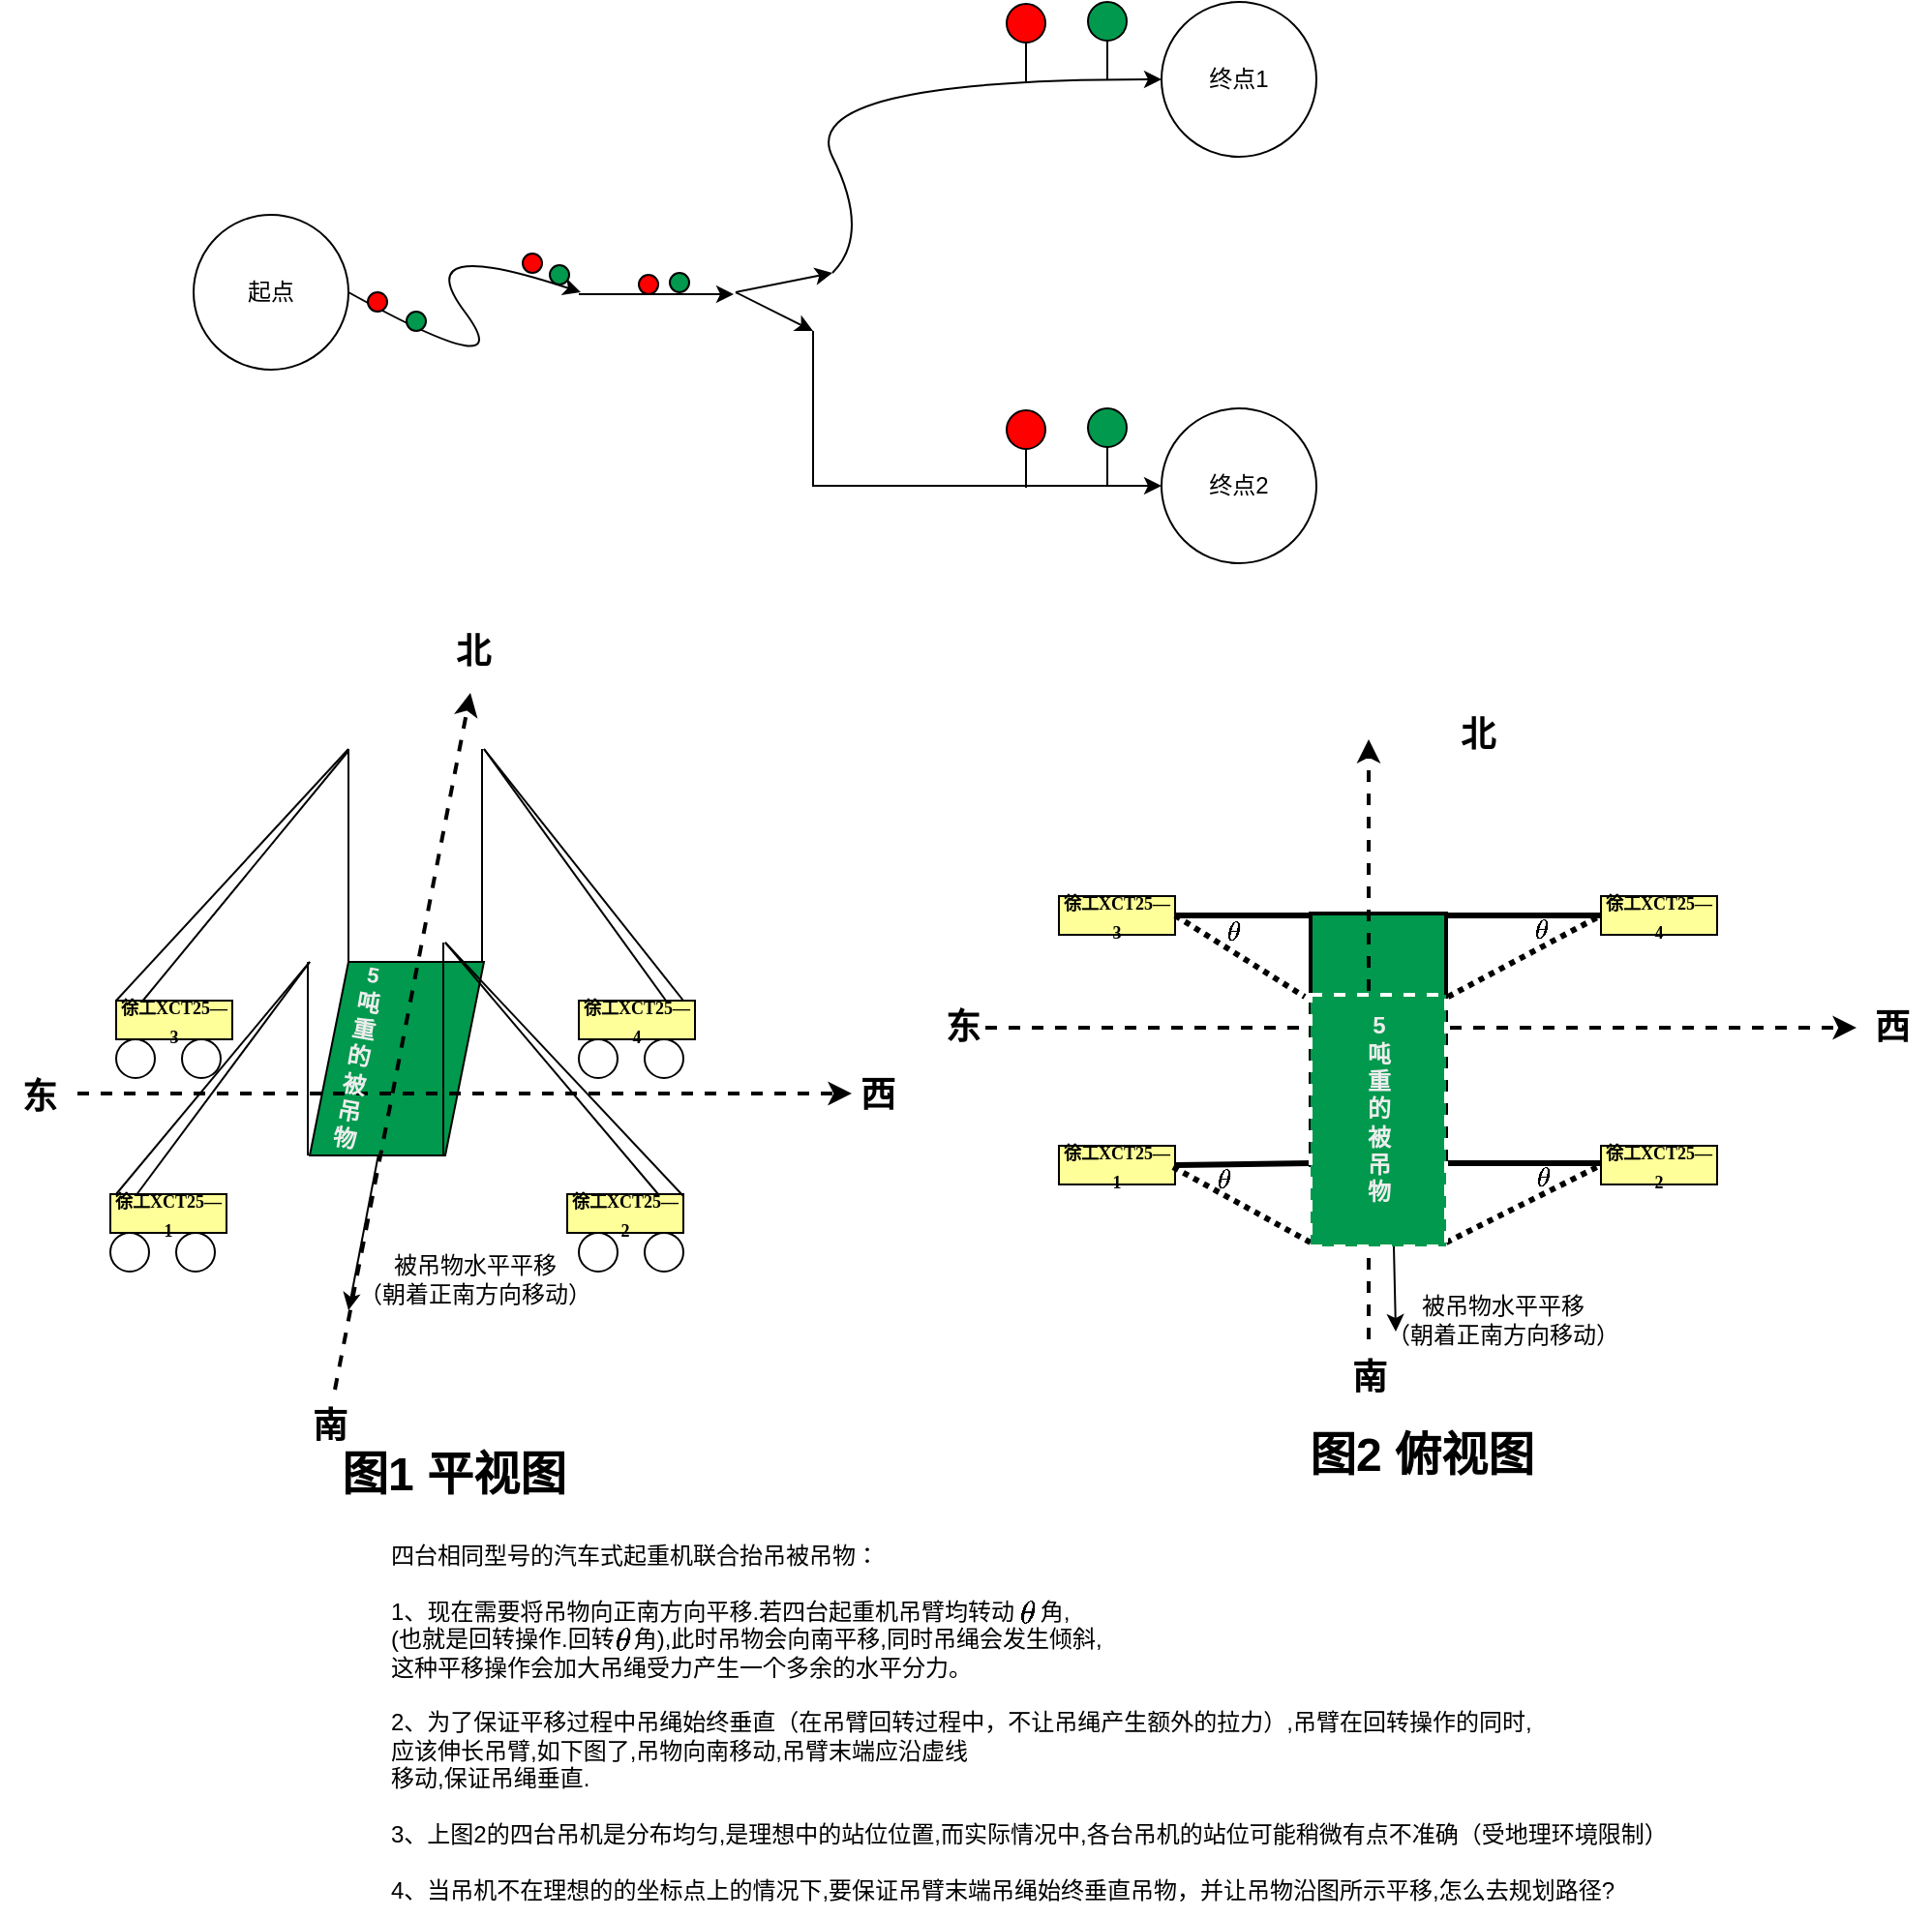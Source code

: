 <mxfile version="26.0.11">
  <diagram name="第 1 页" id="yO9kTaUimBpitbpSiqBW">
    <mxGraphModel dx="1674" dy="738" grid="0" gridSize="10" guides="1" tooltips="1" connect="1" arrows="1" fold="1" page="1" pageScale="1" pageWidth="827" pageHeight="1169" math="1" shadow="0">
      <root>
        <mxCell id="0" />
        <mxCell id="1" parent="0" />
        <mxCell id="OHiCeLRjC_9lza5a5SpA-1" value="起点" style="ellipse;whiteSpace=wrap;html=1;aspect=fixed;" parent="1" vertex="1">
          <mxGeometry x="110" y="250" width="80" height="80" as="geometry" />
        </mxCell>
        <mxCell id="OHiCeLRjC_9lza5a5SpA-2" value="终点2" style="ellipse;whiteSpace=wrap;html=1;aspect=fixed;" parent="1" vertex="1">
          <mxGeometry x="610" y="350" width="80" height="80" as="geometry" />
        </mxCell>
        <mxCell id="OHiCeLRjC_9lza5a5SpA-3" value="终点1" style="ellipse;whiteSpace=wrap;html=1;aspect=fixed;" parent="1" vertex="1">
          <mxGeometry x="610" y="140" width="80" height="80" as="geometry" />
        </mxCell>
        <mxCell id="OHiCeLRjC_9lza5a5SpA-4" value="" style="curved=1;endArrow=classic;html=1;rounded=0;" parent="1" edge="1">
          <mxGeometry width="50" height="50" relative="1" as="geometry">
            <mxPoint x="190" y="290" as="sourcePoint" />
            <mxPoint x="310" y="290" as="targetPoint" />
            <Array as="points">
              <mxPoint x="280" y="340" />
              <mxPoint x="220" y="260" />
            </Array>
          </mxGeometry>
        </mxCell>
        <mxCell id="OHiCeLRjC_9lza5a5SpA-5" value="" style="endArrow=classic;html=1;rounded=0;" parent="1" edge="1">
          <mxGeometry width="50" height="50" relative="1" as="geometry">
            <mxPoint x="309" y="291" as="sourcePoint" />
            <mxPoint x="389" y="291" as="targetPoint" />
          </mxGeometry>
        </mxCell>
        <mxCell id="OHiCeLRjC_9lza5a5SpA-6" value="" style="curved=1;endArrow=classic;html=1;rounded=0;entryX=0;entryY=0.5;entryDx=0;entryDy=0;" parent="1" target="OHiCeLRjC_9lza5a5SpA-3" edge="1">
          <mxGeometry width="50" height="50" relative="1" as="geometry">
            <mxPoint x="440" y="280" as="sourcePoint" />
            <mxPoint x="470" y="240" as="targetPoint" />
            <Array as="points">
              <mxPoint x="460" y="260" />
              <mxPoint x="420" y="180" />
            </Array>
          </mxGeometry>
        </mxCell>
        <mxCell id="OHiCeLRjC_9lza5a5SpA-7" value="" style="endArrow=classic;html=1;rounded=0;entryX=0;entryY=0.5;entryDx=0;entryDy=0;" parent="1" target="OHiCeLRjC_9lza5a5SpA-2" edge="1">
          <mxGeometry width="50" height="50" relative="1" as="geometry">
            <mxPoint x="430" y="310" as="sourcePoint" />
            <mxPoint x="380" y="420" as="targetPoint" />
            <Array as="points">
              <mxPoint x="430" y="390" />
            </Array>
          </mxGeometry>
        </mxCell>
        <mxCell id="OHiCeLRjC_9lza5a5SpA-8" value="" style="endArrow=classic;html=1;rounded=0;" parent="1" edge="1">
          <mxGeometry width="50" height="50" relative="1" as="geometry">
            <mxPoint x="390" y="290" as="sourcePoint" />
            <mxPoint x="440" y="280" as="targetPoint" />
          </mxGeometry>
        </mxCell>
        <mxCell id="OHiCeLRjC_9lza5a5SpA-9" value="" style="endArrow=classic;html=1;rounded=0;" parent="1" edge="1">
          <mxGeometry width="50" height="50" relative="1" as="geometry">
            <mxPoint x="390" y="290" as="sourcePoint" />
            <mxPoint x="430" y="310" as="targetPoint" />
          </mxGeometry>
        </mxCell>
        <mxCell id="OHiCeLRjC_9lza5a5SpA-12" value="" style="group" parent="1" vertex="1" connectable="0">
          <mxGeometry x="530" y="351" width="20" height="40" as="geometry" />
        </mxCell>
        <mxCell id="OHiCeLRjC_9lza5a5SpA-10" value="" style="ellipse;whiteSpace=wrap;html=1;aspect=fixed;fillColor=#FF0000;" parent="OHiCeLRjC_9lza5a5SpA-12" vertex="1">
          <mxGeometry width="20" height="20" as="geometry" />
        </mxCell>
        <mxCell id="OHiCeLRjC_9lza5a5SpA-11" value="" style="endArrow=none;html=1;rounded=0;entryX=0.5;entryY=1;entryDx=0;entryDy=0;" parent="OHiCeLRjC_9lza5a5SpA-12" target="OHiCeLRjC_9lza5a5SpA-10" edge="1">
          <mxGeometry width="50" height="50" relative="1" as="geometry">
            <mxPoint x="10" y="40" as="sourcePoint" />
            <mxPoint x="20" y="30" as="targetPoint" />
          </mxGeometry>
        </mxCell>
        <mxCell id="OHiCeLRjC_9lza5a5SpA-17" value="" style="group" parent="1" vertex="1" connectable="0">
          <mxGeometry x="572" y="350" width="20" height="40" as="geometry" />
        </mxCell>
        <mxCell id="OHiCeLRjC_9lza5a5SpA-18" value="" style="ellipse;whiteSpace=wrap;html=1;aspect=fixed;fillColor=#00994D;" parent="OHiCeLRjC_9lza5a5SpA-17" vertex="1">
          <mxGeometry width="20" height="20" as="geometry" />
        </mxCell>
        <mxCell id="OHiCeLRjC_9lza5a5SpA-19" value="" style="endArrow=none;html=1;rounded=0;entryX=0.5;entryY=1;entryDx=0;entryDy=0;" parent="OHiCeLRjC_9lza5a5SpA-17" target="OHiCeLRjC_9lza5a5SpA-18" edge="1">
          <mxGeometry width="50" height="50" relative="1" as="geometry">
            <mxPoint x="10" y="40" as="sourcePoint" />
            <mxPoint x="20" y="30" as="targetPoint" />
          </mxGeometry>
        </mxCell>
        <mxCell id="OHiCeLRjC_9lza5a5SpA-20" value="" style="group" parent="1" vertex="1" connectable="0">
          <mxGeometry x="530" y="141" width="20" height="40" as="geometry" />
        </mxCell>
        <mxCell id="OHiCeLRjC_9lza5a5SpA-21" value="" style="ellipse;whiteSpace=wrap;html=1;aspect=fixed;fillColor=#FF0000;" parent="OHiCeLRjC_9lza5a5SpA-20" vertex="1">
          <mxGeometry width="20" height="20" as="geometry" />
        </mxCell>
        <mxCell id="OHiCeLRjC_9lza5a5SpA-22" value="" style="endArrow=none;html=1;rounded=0;entryX=0.5;entryY=1;entryDx=0;entryDy=0;" parent="OHiCeLRjC_9lza5a5SpA-20" target="OHiCeLRjC_9lza5a5SpA-21" edge="1">
          <mxGeometry width="50" height="50" relative="1" as="geometry">
            <mxPoint x="10" y="40" as="sourcePoint" />
            <mxPoint x="20" y="30" as="targetPoint" />
          </mxGeometry>
        </mxCell>
        <mxCell id="OHiCeLRjC_9lza5a5SpA-23" value="" style="group" parent="1" vertex="1" connectable="0">
          <mxGeometry x="572" y="140" width="20" height="40" as="geometry" />
        </mxCell>
        <mxCell id="OHiCeLRjC_9lza5a5SpA-24" value="" style="ellipse;whiteSpace=wrap;html=1;aspect=fixed;fillColor=#00994D;" parent="OHiCeLRjC_9lza5a5SpA-23" vertex="1">
          <mxGeometry width="20" height="20" as="geometry" />
        </mxCell>
        <mxCell id="OHiCeLRjC_9lza5a5SpA-25" value="" style="endArrow=none;html=1;rounded=0;entryX=0.5;entryY=1;entryDx=0;entryDy=0;" parent="OHiCeLRjC_9lza5a5SpA-23" target="OHiCeLRjC_9lza5a5SpA-24" edge="1">
          <mxGeometry width="50" height="50" relative="1" as="geometry">
            <mxPoint x="10" y="40" as="sourcePoint" />
            <mxPoint x="20" y="30" as="targetPoint" />
          </mxGeometry>
        </mxCell>
        <mxCell id="OHiCeLRjC_9lza5a5SpA-26" value="" style="ellipse;whiteSpace=wrap;html=1;aspect=fixed;fillColor=#00994D;" parent="1" vertex="1">
          <mxGeometry x="220" y="300" width="10" height="10" as="geometry" />
        </mxCell>
        <mxCell id="OHiCeLRjC_9lza5a5SpA-27" value="" style="ellipse;whiteSpace=wrap;html=1;aspect=fixed;fillColor=#FF0000;" parent="1" vertex="1">
          <mxGeometry x="200" y="290" width="10" height="10" as="geometry" />
        </mxCell>
        <mxCell id="OHiCeLRjC_9lza5a5SpA-29" value="" style="ellipse;whiteSpace=wrap;html=1;aspect=fixed;fillColor=#FF0000;" parent="1" vertex="1">
          <mxGeometry x="280" y="270" width="10" height="10" as="geometry" />
        </mxCell>
        <mxCell id="OHiCeLRjC_9lza5a5SpA-31" value="" style="ellipse;whiteSpace=wrap;html=1;aspect=fixed;fillColor=#00994D;" parent="1" vertex="1">
          <mxGeometry x="294" y="276" width="10" height="10" as="geometry" />
        </mxCell>
        <mxCell id="OHiCeLRjC_9lza5a5SpA-32" value="" style="ellipse;whiteSpace=wrap;html=1;aspect=fixed;fillColor=#00994D;" parent="1" vertex="1">
          <mxGeometry x="356" y="280" width="10" height="10" as="geometry" />
        </mxCell>
        <mxCell id="OHiCeLRjC_9lza5a5SpA-34" value="" style="ellipse;whiteSpace=wrap;html=1;aspect=fixed;fillColor=#FF0000;" parent="1" vertex="1">
          <mxGeometry x="340" y="281" width="10" height="10" as="geometry" />
        </mxCell>
        <mxCell id="OHiCeLRjC_9lza5a5SpA-35" value="&lt;div&gt;&lt;span style=&quot;background-color: transparent; color: light-dark(rgb(0, 0, 0), rgb(255, 255, 255));&quot;&gt;四台相同型号的汽车式起重机联合抬吊被吊物：&lt;/span&gt;&lt;/div&gt;&lt;div&gt;&lt;span style=&quot;background-color: transparent; color: light-dark(rgb(0, 0, 0), rgb(255, 255, 255));&quot;&gt;&lt;br&gt;&lt;/span&gt;&lt;/div&gt;&lt;div&gt;&lt;span style=&quot;background-color: transparent; color: light-dark(rgb(0, 0, 0), rgb(255, 255, 255));&quot;&gt;1、&lt;/span&gt;&lt;span style=&quot;background-color: transparent; color: light-dark(rgb(0, 0, 0), rgb(255, 255, 255));&quot;&gt;现在需要将吊物向正南方向平移.若四台起重机吊臂均转动&amp;nbsp; &amp;nbsp; 角,&lt;/span&gt;&lt;/div&gt;&lt;div style=&quot;&quot;&gt;(也就是回转操作.回转&amp;nbsp; &amp;nbsp;角),此时吊物会向南平移,同时吊绳&lt;span style=&quot;background-color: transparent; color: light-dark(rgb(0, 0, 0), rgb(255, 255, 255));&quot;&gt;会发生倾斜,&lt;/span&gt;&lt;/div&gt;&lt;div style=&quot;&quot;&gt;&lt;span style=&quot;background-color: transparent; color: light-dark(rgb(0, 0, 0), rgb(255, 255, 255));&quot;&gt;这种平移操作会加大吊绳受力产生一个多余&lt;/span&gt;&lt;span style=&quot;background-color: transparent; color: light-dark(rgb(0, 0, 0), rgb(255, 255, 255));&quot;&gt;的水平分力。&lt;/span&gt;&lt;/div&gt;&lt;div style=&quot;&quot;&gt;&lt;span style=&quot;background-color: transparent; color: light-dark(rgb(0, 0, 0), rgb(255, 255, 255));&quot;&gt;&lt;br&gt;&lt;/span&gt;&lt;/div&gt;&lt;div style=&quot;&quot;&gt;&lt;span style=&quot;background-color: transparent; color: light-dark(rgb(0, 0, 0), rgb(255, 255, 255));&quot;&gt;2、为了保证平移过程中吊绳始终垂直（在吊臂回转过程中，不让吊绳产生额外的拉力）,吊臂在回转操作的同时,&lt;/span&gt;&lt;/div&gt;&lt;div&gt;应该伸长吊臂,如下图了,吊物向南移动,吊臂末端应沿虚线&lt;/div&gt;&lt;div&gt;移动,保证吊绳垂直.&lt;/div&gt;&lt;div&gt;&lt;br&gt;&lt;/div&gt;&lt;div&gt;3、上图2的四台吊机是分布均匀,是理想中的站位位置,&lt;span style=&quot;background-color: transparent; color: light-dark(rgb(0, 0, 0), rgb(255, 255, 255));&quot;&gt;而实际情况中,各台吊机的站位可能稍微有点不准确（受地理环境限制）&lt;/span&gt;&lt;/div&gt;&lt;div&gt;&lt;br&gt;&lt;/div&gt;&lt;div&gt;4、当吊机不在理想的&lt;span style=&quot;background-color: transparent; color: light-dark(rgb(0, 0, 0), rgb(255, 255, 255));&quot;&gt;的坐标点上的情况下,要保证吊臂&lt;/span&gt;&lt;span style=&quot;background-color: transparent; color: light-dark(rgb(0, 0, 0), rgb(255, 255, 255));&quot;&gt;末端吊绳始终垂直吊物，并让吊物沿图所示平移,怎么去规划路径?&lt;/span&gt;&lt;/div&gt;" style="text;html=1;align=left;verticalAlign=middle;resizable=0;points=[];autosize=1;strokeColor=none;fillColor=none;" parent="1" vertex="1">
          <mxGeometry x="210" y="929" width="680" height="200" as="geometry" />
        </mxCell>
        <mxCell id="OHiCeLRjC_9lza5a5SpA-37" value="" style="endArrow=none;html=1;rounded=0;exitX=0;exitY=0;exitDx=0;exitDy=0;" parent="1" source="OHiCeLRjC_9lza5a5SpA-40" edge="1">
          <mxGeometry width="50" height="50" relative="1" as="geometry">
            <mxPoint x="80" y="656" as="sourcePoint" />
            <mxPoint x="190" y="526" as="targetPoint" />
          </mxGeometry>
        </mxCell>
        <mxCell id="OHiCeLRjC_9lza5a5SpA-39" value="" style="endArrow=none;html=1;rounded=0;" parent="1" edge="1">
          <mxGeometry width="50" height="50" relative="1" as="geometry">
            <mxPoint x="83" y="657" as="sourcePoint" />
            <mxPoint x="190" y="527" as="targetPoint" />
          </mxGeometry>
        </mxCell>
        <mxCell id="OHiCeLRjC_9lza5a5SpA-40" value="&lt;b&gt;&lt;span style=&quot;font-family: 宋体;&quot;&gt;&lt;font style=&quot;font-size: 9px;&quot;&gt;&lt;font face=&quot;宋体&quot;&gt;徐工&lt;/font&gt;&lt;font face=&quot;Calibri&quot;&gt;XCT25—3&lt;/font&gt;&lt;/font&gt;&lt;/span&gt;&lt;/b&gt;" style="rounded=0;whiteSpace=wrap;html=1;fillColor=light-dark(#FFFF99,#EDEDED);" parent="1" vertex="1">
          <mxGeometry x="70" y="656" width="60" height="20" as="geometry" />
        </mxCell>
        <mxCell id="OHiCeLRjC_9lza5a5SpA-41" value="" style="ellipse;whiteSpace=wrap;html=1;aspect=fixed;" parent="1" vertex="1">
          <mxGeometry x="70" y="676" width="20" height="20" as="geometry" />
        </mxCell>
        <mxCell id="OHiCeLRjC_9lza5a5SpA-42" value="" style="ellipse;whiteSpace=wrap;html=1;aspect=fixed;" parent="1" vertex="1">
          <mxGeometry x="104" y="676" width="20" height="20" as="geometry" />
        </mxCell>
        <mxCell id="OHiCeLRjC_9lza5a5SpA-43" value="" style="endArrow=none;html=1;rounded=0;" parent="1" edge="1">
          <mxGeometry width="50" height="50" relative="1" as="geometry">
            <mxPoint x="190" y="636" as="sourcePoint" />
            <mxPoint x="190" y="526" as="targetPoint" />
          </mxGeometry>
        </mxCell>
        <mxCell id="OHiCeLRjC_9lza5a5SpA-44" value="" style="endArrow=none;html=1;rounded=0;" parent="1" edge="1">
          <mxGeometry width="50" height="50" relative="1" as="geometry">
            <mxPoint x="70" y="756" as="sourcePoint" />
            <mxPoint x="170" y="636" as="targetPoint" />
          </mxGeometry>
        </mxCell>
        <mxCell id="OHiCeLRjC_9lza5a5SpA-45" value="" style="endArrow=none;html=1;rounded=0;" parent="1" edge="1">
          <mxGeometry width="50" height="50" relative="1" as="geometry">
            <mxPoint x="80" y="757" as="sourcePoint" />
            <mxPoint x="170" y="636" as="targetPoint" />
          </mxGeometry>
        </mxCell>
        <mxCell id="OHiCeLRjC_9lza5a5SpA-46" value="&lt;p class=&quot;MsoNormal&quot;&gt;&lt;b&gt;&lt;span style=&quot;font-family: 宋体;&quot;&gt;&lt;font style=&quot;font-size: 9px;&quot;&gt;&lt;font style=&quot;&quot; face=&quot;宋体&quot;&gt;徐工&lt;/font&gt;&lt;font style=&quot;&quot; face=&quot;Calibri&quot;&gt;XCT25—1&lt;/font&gt;&lt;/font&gt;&lt;/span&gt;&lt;/b&gt;&lt;/p&gt;" style="rounded=0;whiteSpace=wrap;html=1;fillColor=#FFFF99;" parent="1" vertex="1">
          <mxGeometry x="67" y="756" width="60" height="20" as="geometry" />
        </mxCell>
        <mxCell id="OHiCeLRjC_9lza5a5SpA-47" value="" style="ellipse;whiteSpace=wrap;html=1;aspect=fixed;" parent="1" vertex="1">
          <mxGeometry x="67" y="776" width="20" height="20" as="geometry" />
        </mxCell>
        <mxCell id="OHiCeLRjC_9lza5a5SpA-48" value="" style="ellipse;whiteSpace=wrap;html=1;aspect=fixed;" parent="1" vertex="1">
          <mxGeometry x="101" y="776" width="20" height="20" as="geometry" />
        </mxCell>
        <mxCell id="OHiCeLRjC_9lza5a5SpA-50" value="" style="endArrow=none;html=1;rounded=0;" parent="1" edge="1">
          <mxGeometry width="50" height="50" relative="1" as="geometry">
            <mxPoint x="363" y="656" as="sourcePoint" />
            <mxPoint x="260" y="526" as="targetPoint" />
          </mxGeometry>
        </mxCell>
        <mxCell id="OHiCeLRjC_9lza5a5SpA-51" value="" style="endArrow=none;html=1;rounded=0;exitX=0.75;exitY=0;exitDx=0;exitDy=0;" parent="1" source="OHiCeLRjC_9lza5a5SpA-52" edge="1">
          <mxGeometry width="50" height="50" relative="1" as="geometry">
            <mxPoint x="366" y="657" as="sourcePoint" />
            <mxPoint x="260" y="526" as="targetPoint" />
          </mxGeometry>
        </mxCell>
        <mxCell id="OHiCeLRjC_9lza5a5SpA-52" value="&lt;b&gt;&lt;span style=&quot;font-family: 宋体;&quot;&gt;&lt;font style=&quot;font-size: 9px;&quot;&gt;&lt;font face=&quot;宋体&quot;&gt;徐工&lt;/font&gt;&lt;font face=&quot;Calibri&quot;&gt;XCT25—4&lt;/font&gt;&lt;/font&gt;&lt;/span&gt;&lt;/b&gt;" style="rounded=0;whiteSpace=wrap;html=1;flipH=1;fillColor=#FFFF99;" parent="1" vertex="1">
          <mxGeometry x="309" y="656" width="60" height="20" as="geometry" />
        </mxCell>
        <mxCell id="OHiCeLRjC_9lza5a5SpA-53" value="" style="ellipse;whiteSpace=wrap;html=1;aspect=fixed;flipH=1;" parent="1" vertex="1">
          <mxGeometry x="309" y="676" width="20" height="20" as="geometry" />
        </mxCell>
        <mxCell id="OHiCeLRjC_9lza5a5SpA-54" value="" style="ellipse;whiteSpace=wrap;html=1;aspect=fixed;flipH=1;" parent="1" vertex="1">
          <mxGeometry x="343" y="676" width="20" height="20" as="geometry" />
        </mxCell>
        <mxCell id="OHiCeLRjC_9lza5a5SpA-55" value="" style="endArrow=none;html=1;rounded=0;" parent="1" edge="1">
          <mxGeometry width="50" height="50" relative="1" as="geometry">
            <mxPoint x="259" y="636" as="sourcePoint" />
            <mxPoint x="259" y="526" as="targetPoint" />
          </mxGeometry>
        </mxCell>
        <mxCell id="OHiCeLRjC_9lza5a5SpA-58" value="&lt;b&gt;&lt;span style=&quot;font-family: 宋体;&quot;&gt;&lt;font style=&quot;font-size: 9px;&quot;&gt;&lt;font face=&quot;宋体&quot;&gt;徐工&lt;/font&gt;&lt;font face=&quot;Calibri&quot;&gt;XCT25—2&lt;/font&gt;&lt;/font&gt;&lt;/span&gt;&lt;/b&gt;" style="rounded=0;whiteSpace=wrap;html=1;flipH=1;fillColor=#FFFF99;" parent="1" vertex="1">
          <mxGeometry x="303" y="756" width="60" height="20" as="geometry" />
        </mxCell>
        <mxCell id="OHiCeLRjC_9lza5a5SpA-59" value="" style="ellipse;whiteSpace=wrap;html=1;aspect=fixed;flipH=1;" parent="1" vertex="1">
          <mxGeometry x="309" y="776" width="20" height="20" as="geometry" />
        </mxCell>
        <mxCell id="OHiCeLRjC_9lza5a5SpA-60" value="" style="ellipse;whiteSpace=wrap;html=1;aspect=fixed;flipH=1;" parent="1" vertex="1">
          <mxGeometry x="343" y="776" width="20" height="20" as="geometry" />
        </mxCell>
        <mxCell id="OHiCeLRjC_9lza5a5SpA-62" value="" style="shape=parallelogram;perimeter=parallelogramPerimeter;whiteSpace=wrap;html=1;fixedSize=1;fillColor=#00994D;" parent="1" vertex="1">
          <mxGeometry x="170" y="636" width="90" height="100" as="geometry" />
        </mxCell>
        <mxCell id="OHiCeLRjC_9lza5a5SpA-49" value="" style="endArrow=none;html=1;rounded=0;" parent="1" edge="1">
          <mxGeometry width="50" height="50" relative="1" as="geometry">
            <mxPoint x="169" y="736" as="sourcePoint" />
            <mxPoint x="169" y="636" as="targetPoint" />
          </mxGeometry>
        </mxCell>
        <mxCell id="OHiCeLRjC_9lza5a5SpA-61" value="" style="endArrow=none;html=1;rounded=0;" parent="1" edge="1">
          <mxGeometry width="50" height="50" relative="1" as="geometry">
            <mxPoint x="239" y="736" as="sourcePoint" />
            <mxPoint x="239" y="626" as="targetPoint" />
          </mxGeometry>
        </mxCell>
        <mxCell id="OHiCeLRjC_9lza5a5SpA-57" value="" style="endArrow=none;html=1;rounded=0;" parent="1" edge="1">
          <mxGeometry width="50" height="50" relative="1" as="geometry">
            <mxPoint x="363" y="757" as="sourcePoint" />
            <mxPoint x="240" y="626" as="targetPoint" />
          </mxGeometry>
        </mxCell>
        <mxCell id="OHiCeLRjC_9lza5a5SpA-56" value="" style="endArrow=none;html=1;rounded=0;" parent="1" edge="1">
          <mxGeometry width="50" height="50" relative="1" as="geometry">
            <mxPoint x="350" y="756" as="sourcePoint" />
            <mxPoint x="240" y="626" as="targetPoint" />
          </mxGeometry>
        </mxCell>
        <mxCell id="OHiCeLRjC_9lza5a5SpA-63" value="" style="endArrow=classic;html=1;rounded=0;" parent="1" source="OHiCeLRjC_9lza5a5SpA-62" edge="1">
          <mxGeometry width="50" height="50" relative="1" as="geometry">
            <mxPoint x="200" y="866" as="sourcePoint" />
            <mxPoint x="190" y="816" as="targetPoint" />
          </mxGeometry>
        </mxCell>
        <mxCell id="OHiCeLRjC_9lza5a5SpA-65" value="" style="endArrow=classic;html=1;rounded=0;strokeWidth=2;dashed=1;" parent="1" edge="1">
          <mxGeometry width="50" height="50" relative="1" as="geometry">
            <mxPoint x="50" y="704" as="sourcePoint" />
            <mxPoint x="450" y="704" as="targetPoint" />
          </mxGeometry>
        </mxCell>
        <mxCell id="OHiCeLRjC_9lza5a5SpA-66" value="" style="endArrow=classic;html=1;rounded=0;strokeWidth=2;dashed=1;" parent="1" edge="1">
          <mxGeometry width="50" height="50" relative="1" as="geometry">
            <mxPoint x="183" y="857" as="sourcePoint" />
            <mxPoint x="253" y="497" as="targetPoint" />
          </mxGeometry>
        </mxCell>
        <mxCell id="OHiCeLRjC_9lza5a5SpA-67" value="&lt;font style=&quot;font-size: 18px;&quot;&gt;&lt;b&gt;东&lt;/b&gt;&lt;/font&gt;" style="text;html=1;align=center;verticalAlign=middle;resizable=0;points=[];autosize=1;strokeColor=none;fillColor=none;" parent="1" vertex="1">
          <mxGeometry x="10" y="686" width="40" height="40" as="geometry" />
        </mxCell>
        <mxCell id="OHiCeLRjC_9lza5a5SpA-68" value="&lt;span style=&quot;font-size: 18px;&quot;&gt;&lt;b&gt;南&lt;/b&gt;&lt;/span&gt;" style="text;html=1;align=center;verticalAlign=middle;resizable=0;points=[];autosize=1;strokeColor=none;fillColor=none;" parent="1" vertex="1">
          <mxGeometry x="160" y="856" width="40" height="40" as="geometry" />
        </mxCell>
        <mxCell id="OHiCeLRjC_9lza5a5SpA-69" value="&lt;font style=&quot;font-size: 18px;&quot;&gt;&lt;b&gt;西&lt;/b&gt;&lt;/font&gt;" style="text;html=1;align=center;verticalAlign=middle;resizable=0;points=[];autosize=1;strokeColor=none;fillColor=none;" parent="1" vertex="1">
          <mxGeometry x="443" y="685" width="40" height="40" as="geometry" />
        </mxCell>
        <mxCell id="OHiCeLRjC_9lza5a5SpA-70" value="&lt;font style=&quot;font-size: 18px;&quot;&gt;&lt;b&gt;北&lt;/b&gt;&lt;/font&gt;" style="text;html=1;align=center;verticalAlign=middle;resizable=0;points=[];autosize=1;strokeColor=none;fillColor=none;" parent="1" vertex="1">
          <mxGeometry x="234" y="456" width="40" height="40" as="geometry" />
        </mxCell>
        <mxCell id="OHiCeLRjC_9lza5a5SpA-71" value="" style="rounded=0;whiteSpace=wrap;html=1;fillColor=#00994D;strokeWidth=2;" parent="1" vertex="1">
          <mxGeometry x="687" y="611" width="70" height="130" as="geometry" />
        </mxCell>
        <mxCell id="OHiCeLRjC_9lza5a5SpA-72" value="" style="endArrow=none;html=1;rounded=0;entryX=0;entryY=0;entryDx=0;entryDy=0;strokeWidth=3;exitX=1;exitY=0.5;exitDx=0;exitDy=0;" parent="1" source="OHiCeLRjC_9lza5a5SpA-74" edge="1">
          <mxGeometry width="50" height="50" relative="1" as="geometry">
            <mxPoint x="597" y="612" as="sourcePoint" />
            <mxPoint x="687" y="612" as="targetPoint" />
          </mxGeometry>
        </mxCell>
        <mxCell id="OHiCeLRjC_9lza5a5SpA-74" value="&lt;b&gt;&lt;span style=&quot;font-family: 宋体;&quot;&gt;&lt;font style=&quot;font-size: 9px;&quot;&gt;&lt;font face=&quot;宋体&quot;&gt;徐工&lt;/font&gt;&lt;font face=&quot;Calibri&quot;&gt;XCT25—3&lt;/font&gt;&lt;/font&gt;&lt;/span&gt;&lt;/b&gt;" style="rounded=0;whiteSpace=wrap;html=1;fillColor=light-dark(#FFFF99,#EDEDED);" parent="1" vertex="1">
          <mxGeometry x="557" y="602" width="60" height="20" as="geometry" />
        </mxCell>
        <mxCell id="OHiCeLRjC_9lza5a5SpA-75" value="" style="endArrow=none;html=1;rounded=0;entryX=0;entryY=0;entryDx=0;entryDy=0;strokeWidth=3;exitX=1;exitY=0.5;exitDx=0;exitDy=0;" parent="1" source="OHiCeLRjC_9lza5a5SpA-76" edge="1">
          <mxGeometry width="50" height="50" relative="1" as="geometry">
            <mxPoint x="597" y="740" as="sourcePoint" />
            <mxPoint x="687" y="740" as="targetPoint" />
          </mxGeometry>
        </mxCell>
        <mxCell id="OHiCeLRjC_9lza5a5SpA-76" value="&lt;b&gt;&lt;span style=&quot;font-family: 宋体;&quot;&gt;&lt;font style=&quot;font-size: 9px;&quot;&gt;&lt;font face=&quot;宋体&quot;&gt;徐工&lt;/font&gt;&lt;font face=&quot;Calibri&quot;&gt;XCT25—1&lt;/font&gt;&lt;/font&gt;&lt;/span&gt;&lt;/b&gt;" style="rounded=0;whiteSpace=wrap;html=1;fillColor=light-dark(#FFFF99,#EDEDED);" parent="1" vertex="1">
          <mxGeometry x="557" y="731" width="60" height="20" as="geometry" />
        </mxCell>
        <mxCell id="OHiCeLRjC_9lza5a5SpA-77" value="&lt;b&gt;&lt;span style=&quot;font-family: 宋体;&quot;&gt;&lt;font style=&quot;font-size: 9px;&quot;&gt;&lt;font face=&quot;宋体&quot;&gt;徐工&lt;/font&gt;&lt;font face=&quot;Calibri&quot;&gt;XCT25—4&lt;/font&gt;&lt;/font&gt;&lt;/span&gt;&lt;/b&gt;" style="rounded=0;whiteSpace=wrap;html=1;fillColor=light-dark(#FFFF99,#EDEDED);" parent="1" vertex="1">
          <mxGeometry x="837" y="602" width="60" height="20" as="geometry" />
        </mxCell>
        <mxCell id="OHiCeLRjC_9lza5a5SpA-78" value="&lt;b&gt;&lt;span style=&quot;font-family: 宋体;&quot;&gt;&lt;font style=&quot;font-size: 9px;&quot;&gt;&lt;font face=&quot;宋体&quot;&gt;徐工&lt;/font&gt;&lt;font face=&quot;Calibri&quot;&gt;XCT25—2&lt;/font&gt;&lt;/font&gt;&lt;/span&gt;&lt;/b&gt;" style="rounded=0;whiteSpace=wrap;html=1;fillColor=light-dark(#FFFF99,#EDEDED);" parent="1" vertex="1">
          <mxGeometry x="837" y="731" width="60" height="20" as="geometry" />
        </mxCell>
        <mxCell id="OHiCeLRjC_9lza5a5SpA-79" value="" style="endArrow=none;html=1;rounded=0;entryX=0;entryY=0;entryDx=0;entryDy=0;strokeWidth=3;" parent="1" edge="1">
          <mxGeometry width="50" height="50" relative="1" as="geometry">
            <mxPoint x="757" y="740" as="sourcePoint" />
            <mxPoint x="837" y="740" as="targetPoint" />
          </mxGeometry>
        </mxCell>
        <mxCell id="OHiCeLRjC_9lza5a5SpA-80" value="" style="endArrow=none;html=1;rounded=0;entryX=0;entryY=0;entryDx=0;entryDy=0;strokeWidth=3;" parent="1" edge="1">
          <mxGeometry width="50" height="50" relative="1" as="geometry">
            <mxPoint x="757" y="612" as="sourcePoint" />
            <mxPoint x="837" y="612" as="targetPoint" />
          </mxGeometry>
        </mxCell>
        <mxCell id="OHiCeLRjC_9lza5a5SpA-84" value="" style="endArrow=classic;html=1;rounded=0;strokeWidth=2;dashed=1;" parent="1" edge="1">
          <mxGeometry width="50" height="50" relative="1" as="geometry">
            <mxPoint x="519" y="670" as="sourcePoint" />
            <mxPoint x="969" y="670" as="targetPoint" />
          </mxGeometry>
        </mxCell>
        <mxCell id="OHiCeLRjC_9lza5a5SpA-85" value="" style="endArrow=classic;html=1;rounded=0;strokeWidth=2;dashed=1;" parent="1" edge="1">
          <mxGeometry width="50" height="50" relative="1" as="geometry">
            <mxPoint x="717" y="831" as="sourcePoint" />
            <mxPoint x="717" y="521" as="targetPoint" />
          </mxGeometry>
        </mxCell>
        <mxCell id="OHiCeLRjC_9lza5a5SpA-86" value="&lt;font style=&quot;font-size: 18px;&quot;&gt;&lt;b&gt;东&lt;/b&gt;&lt;/font&gt;" style="text;html=1;align=center;verticalAlign=middle;resizable=0;points=[];autosize=1;strokeColor=none;fillColor=none;" parent="1" vertex="1">
          <mxGeometry x="487" y="650" width="40" height="40" as="geometry" />
        </mxCell>
        <mxCell id="OHiCeLRjC_9lza5a5SpA-87" value="&lt;span style=&quot;font-size: 18px;&quot;&gt;&lt;b&gt;南&lt;/b&gt;&lt;/span&gt;" style="text;html=1;align=center;verticalAlign=middle;resizable=0;points=[];autosize=1;strokeColor=none;fillColor=none;" parent="1" vertex="1">
          <mxGeometry x="697" y="831" width="40" height="40" as="geometry" />
        </mxCell>
        <mxCell id="OHiCeLRjC_9lza5a5SpA-88" value="&lt;span style=&quot;font-size: 18px;&quot;&gt;&lt;b&gt;西&lt;/b&gt;&lt;/span&gt;" style="text;html=1;align=center;verticalAlign=middle;resizable=0;points=[];autosize=1;strokeColor=none;fillColor=none;" parent="1" vertex="1">
          <mxGeometry x="967" y="650" width="40" height="40" as="geometry" />
        </mxCell>
        <mxCell id="OHiCeLRjC_9lza5a5SpA-89" value="&lt;font style=&quot;font-size: 18px;&quot;&gt;&lt;b&gt;北&lt;/b&gt;&lt;/font&gt;" style="text;html=1;align=center;verticalAlign=middle;resizable=0;points=[];autosize=1;strokeColor=none;fillColor=none;" parent="1" vertex="1">
          <mxGeometry x="753" y="499" width="40" height="40" as="geometry" />
        </mxCell>
        <mxCell id="OHiCeLRjC_9lza5a5SpA-90" value="&lt;b&gt;&lt;font style=&quot;font-size: 24px;&quot;&gt;图1 平视图&lt;/font&gt;&lt;/b&gt;" style="text;html=1;align=center;verticalAlign=middle;resizable=0;points=[];autosize=1;strokeColor=none;fillColor=none;" parent="1" vertex="1">
          <mxGeometry x="174" y="881" width="140" height="40" as="geometry" />
        </mxCell>
        <mxCell id="OHiCeLRjC_9lza5a5SpA-91" value="&lt;b&gt;&lt;font style=&quot;font-size: 24px;&quot;&gt;图2 俯视图&lt;/font&gt;&lt;/b&gt;" style="text;html=1;align=center;verticalAlign=middle;resizable=0;points=[];autosize=1;strokeColor=none;fillColor=none;" parent="1" vertex="1">
          <mxGeometry x="674" y="871" width="140" height="40" as="geometry" />
        </mxCell>
        <mxCell id="OHiCeLRjC_9lza5a5SpA-92" value="" style="endArrow=classic;html=1;rounded=0;exitX=0.614;exitY=0.992;exitDx=0;exitDy=0;exitPerimeter=0;entryX=0.85;entryY=-0.1;entryDx=0;entryDy=0;entryPerimeter=0;" parent="1" source="OHiCeLRjC_9lza5a5SpA-99" edge="1" target="OHiCeLRjC_9lza5a5SpA-87">
          <mxGeometry width="50" height="50" relative="1" as="geometry">
            <mxPoint x="777" y="841" as="sourcePoint" />
            <mxPoint x="726" y="821" as="targetPoint" />
          </mxGeometry>
        </mxCell>
        <mxCell id="OHiCeLRjC_9lza5a5SpA-93" value="被吊物水平平移&lt;div&gt;（朝着正南方向移动）&lt;/div&gt;" style="text;html=1;align=center;verticalAlign=middle;resizable=0;points=[];autosize=1;strokeColor=none;fillColor=none;" parent="1" vertex="1">
          <mxGeometry x="716" y="801" width="140" height="40" as="geometry" />
        </mxCell>
        <mxCell id="OHiCeLRjC_9lza5a5SpA-94" value="被吊物水平平移&lt;div&gt;（朝着正南方向移动）&lt;/div&gt;" style="text;html=1;align=center;verticalAlign=middle;resizable=0;points=[];autosize=1;strokeColor=none;fillColor=none;" parent="1" vertex="1">
          <mxGeometry x="185" y="780" width="140" height="40" as="geometry" />
        </mxCell>
        <mxCell id="OHiCeLRjC_9lza5a5SpA-95" value="" style="endArrow=none;html=1;rounded=0;strokeWidth=3;exitX=1;exitY=0.5;exitDx=0;exitDy=0;dashed=1;dashPattern=1 1;" parent="1" edge="1">
          <mxGeometry width="50" height="50" relative="1" as="geometry">
            <mxPoint x="616" y="742" as="sourcePoint" />
            <mxPoint x="687" y="781" as="targetPoint" />
          </mxGeometry>
        </mxCell>
        <mxCell id="OHiCeLRjC_9lza5a5SpA-96" value="" style="endArrow=none;html=1;rounded=0;strokeWidth=3;dashed=1;dashPattern=1 1;entryX=0;entryY=0.5;entryDx=0;entryDy=0;" parent="1" target="OHiCeLRjC_9lza5a5SpA-78" edge="1">
          <mxGeometry width="50" height="50" relative="1" as="geometry">
            <mxPoint x="757" y="781" as="sourcePoint" />
            <mxPoint x="697" y="791" as="targetPoint" />
          </mxGeometry>
        </mxCell>
        <mxCell id="OHiCeLRjC_9lza5a5SpA-97" value="" style="endArrow=none;html=1;rounded=0;strokeWidth=3;exitX=1;exitY=0.5;exitDx=0;exitDy=0;dashed=1;dashPattern=1 1;entryX=-0.043;entryY=0.331;entryDx=0;entryDy=0;entryPerimeter=0;" parent="1" source="OHiCeLRjC_9lza5a5SpA-74" target="OHiCeLRjC_9lza5a5SpA-71" edge="1">
          <mxGeometry width="50" height="50" relative="1" as="geometry">
            <mxPoint x="626" y="752" as="sourcePoint" />
            <mxPoint x="667" y="651" as="targetPoint" />
          </mxGeometry>
        </mxCell>
        <mxCell id="OHiCeLRjC_9lza5a5SpA-98" value="" style="endArrow=none;html=1;rounded=0;strokeWidth=3;dashed=1;dashPattern=1 1;entryX=0;entryY=0.5;entryDx=0;entryDy=0;exitX=1.014;exitY=0.331;exitDx=0;exitDy=0;exitPerimeter=0;" parent="1" source="OHiCeLRjC_9lza5a5SpA-71" target="OHiCeLRjC_9lza5a5SpA-77" edge="1">
          <mxGeometry width="50" height="50" relative="1" as="geometry">
            <mxPoint x="767" y="651" as="sourcePoint" />
            <mxPoint x="687" y="781" as="targetPoint" />
          </mxGeometry>
        </mxCell>
        <mxCell id="OHiCeLRjC_9lza5a5SpA-99" value="" style="rounded=0;whiteSpace=wrap;html=1;fillColor=#00994D;strokeColor=#FFFFFF;dashed=1;strokeWidth=2;" parent="1" vertex="1">
          <mxGeometry x="687" y="653" width="70" height="130" as="geometry" />
        </mxCell>
        <mxCell id="OHiCeLRjC_9lza5a5SpA-83" value="&lt;b&gt;&lt;font style=&quot;color: rgb(237, 237, 237);&quot;&gt;5&lt;/font&gt;&lt;/b&gt;&lt;div&gt;&lt;b&gt;&lt;font style=&quot;color: rgb(237, 237, 237);&quot;&gt;吨&lt;/font&gt;&lt;/b&gt;&lt;div&gt;&lt;b&gt;&lt;font style=&quot;color: rgb(237, 237, 237);&quot;&gt;重&lt;/font&gt;&lt;/b&gt;&lt;/div&gt;&lt;div&gt;&lt;b&gt;&lt;font style=&quot;color: rgb(237, 237, 237);&quot;&gt;的&lt;/font&gt;&lt;/b&gt;&lt;/div&gt;&lt;div&gt;&lt;b&gt;&lt;font style=&quot;color: rgb(237, 237, 237);&quot;&gt;被&lt;/font&gt;&lt;/b&gt;&lt;div&gt;&lt;b&gt;&lt;font style=&quot;color: rgb(237, 237, 237);&quot;&gt;吊&lt;/font&gt;&lt;/b&gt;&lt;/div&gt;&lt;div&gt;&lt;b&gt;&lt;font style=&quot;color: rgb(237, 237, 237);&quot;&gt;物&lt;/font&gt;&lt;/b&gt;&lt;/div&gt;&lt;/div&gt;&lt;/div&gt;" style="text;html=1;align=center;verticalAlign=middle;resizable=0;points=[];autosize=1;strokeColor=none;fillColor=none;" parent="1" vertex="1">
          <mxGeometry x="707" y="655" width="30" height="113" as="geometry" />
        </mxCell>
        <mxCell id="OHiCeLRjC_9lza5a5SpA-100" value="&lt;font style=&quot;font-size: 14px;&quot;&gt;$$\theta$$&lt;/font&gt;" style="text;html=1;align=center;verticalAlign=middle;resizable=0;points=[];autosize=1;strokeColor=none;fillColor=none;" parent="1" vertex="1">
          <mxGeometry x="495" y="958" width="90" height="30" as="geometry" />
        </mxCell>
        <mxCell id="OHiCeLRjC_9lza5a5SpA-101" value="&lt;font style=&quot;font-size: 12px;&quot;&gt;$$\theta$$&lt;/font&gt;" style="text;html=1;align=center;verticalAlign=middle;resizable=0;points=[];autosize=1;strokeColor=none;fillColor=none;" parent="1" vertex="1">
          <mxGeometry x="602" y="734" width="80" height="30" as="geometry" />
        </mxCell>
        <mxCell id="OHiCeLRjC_9lza5a5SpA-102" value="&lt;font style=&quot;font-size: 12px;&quot;&gt;$$\theta$$&lt;/font&gt;" style="text;html=1;align=center;verticalAlign=middle;resizable=0;points=[];autosize=1;strokeColor=none;fillColor=none;" parent="1" vertex="1">
          <mxGeometry x="607" y="606" width="80" height="30" as="geometry" />
        </mxCell>
        <mxCell id="OHiCeLRjC_9lza5a5SpA-104" value="&lt;font style=&quot;font-size: 12px;&quot;&gt;$$\theta$$&lt;/font&gt;" style="text;html=1;align=center;verticalAlign=middle;resizable=0;points=[];autosize=1;strokeColor=none;fillColor=none;" parent="1" vertex="1">
          <mxGeometry x="766" y="605" width="80" height="30" as="geometry" />
        </mxCell>
        <mxCell id="OHiCeLRjC_9lza5a5SpA-106" value="&lt;font style=&quot;font-size: 12px;&quot;&gt;$$\theta$$&lt;/font&gt;" style="text;html=1;align=center;verticalAlign=middle;resizable=0;points=[];autosize=1;strokeColor=none;fillColor=none;" parent="1" vertex="1">
          <mxGeometry x="767" y="733" width="80" height="30" as="geometry" />
        </mxCell>
        <mxCell id="OHiCeLRjC_9lza5a5SpA-108" value="&lt;font style=&quot;font-size: 14px;&quot;&gt;$$\theta$$&lt;/font&gt;" style="text;html=1;align=center;verticalAlign=middle;resizable=0;points=[];autosize=1;strokeColor=none;fillColor=none;" parent="1" vertex="1">
          <mxGeometry x="286" y="972" width="90" height="30" as="geometry" />
        </mxCell>
        <mxCell id="Og7FNkGgU9glhC27_onp-1" value="&lt;b&gt;&lt;font style=&quot;color: rgb(237, 237, 237); font-size: 11px;&quot;&gt;5&lt;/font&gt;&lt;/b&gt;&lt;div&gt;&lt;b&gt;&lt;font style=&quot;color: rgb(237, 237, 237);&quot;&gt;吨&lt;/font&gt;&lt;/b&gt;&lt;div&gt;&lt;b&gt;&lt;font style=&quot;color: rgb(237, 237, 237);&quot;&gt;重&lt;/font&gt;&lt;/b&gt;&lt;/div&gt;&lt;div&gt;&lt;b&gt;&lt;font style=&quot;color: rgb(237, 237, 237);&quot;&gt;的&lt;/font&gt;&lt;/b&gt;&lt;/div&gt;&lt;div&gt;&lt;b&gt;&lt;font style=&quot;color: rgb(237, 237, 237);&quot;&gt;被&lt;/font&gt;&lt;/b&gt;&lt;div&gt;&lt;b&gt;&lt;font style=&quot;color: rgb(237, 237, 237);&quot;&gt;吊&lt;/font&gt;&lt;/b&gt;&lt;/div&gt;&lt;div&gt;&lt;b&gt;&lt;font style=&quot;color: rgb(237, 237, 237);&quot;&gt;物&lt;/font&gt;&lt;/b&gt;&lt;/div&gt;&lt;/div&gt;&lt;/div&gt;" style="text;html=1;align=center;verticalAlign=middle;resizable=0;points=[];autosize=1;strokeColor=none;fillColor=none;rotation=10;" vertex="1" parent="1">
          <mxGeometry x="180" y="628" width="30" height="113" as="geometry" />
        </mxCell>
      </root>
    </mxGraphModel>
  </diagram>
</mxfile>
